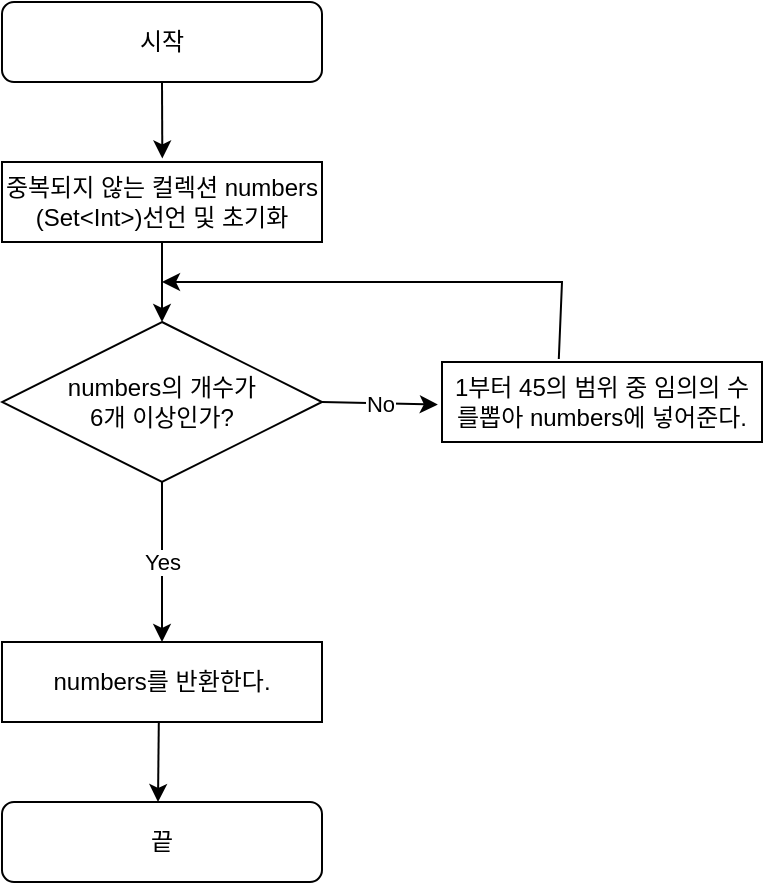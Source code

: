<mxfile version="21.3.4" type="device">
  <diagram id="C5RBs43oDa-KdzZeNtuy" name="Page-1">
    <mxGraphModel dx="2037" dy="779" grid="1" gridSize="10" guides="1" tooltips="1" connect="1" arrows="1" fold="1" page="1" pageScale="1" pageWidth="827" pageHeight="1169" math="0" shadow="0">
      <root>
        <mxCell id="WIyWlLk6GJQsqaUBKTNV-0" />
        <mxCell id="WIyWlLk6GJQsqaUBKTNV-1" parent="WIyWlLk6GJQsqaUBKTNV-0" />
        <mxCell id="WIyWlLk6GJQsqaUBKTNV-3" value="시작" style="rounded=1;whiteSpace=wrap;html=1;fontSize=12;glass=0;strokeWidth=1;shadow=0;" parent="WIyWlLk6GJQsqaUBKTNV-1" vertex="1">
          <mxGeometry x="160" y="40" width="160" height="40" as="geometry" />
        </mxCell>
        <mxCell id="wcHqWn_qchq26EnoUsbB-0" value="" style="endArrow=classic;html=1;rounded=0;exitX=0.5;exitY=1;exitDx=0;exitDy=0;entryX=0.501;entryY=-0.044;entryDx=0;entryDy=0;entryPerimeter=0;" edge="1" parent="WIyWlLk6GJQsqaUBKTNV-1" source="WIyWlLk6GJQsqaUBKTNV-3" target="wcHqWn_qchq26EnoUsbB-1">
          <mxGeometry width="50" height="50" relative="1" as="geometry">
            <mxPoint x="200" y="110" as="sourcePoint" />
            <mxPoint x="220" y="120" as="targetPoint" />
          </mxGeometry>
        </mxCell>
        <mxCell id="wcHqWn_qchq26EnoUsbB-1" value="중복되지 않는 컬렉션 numbers&lt;br&gt;(Set&amp;lt;Int&amp;gt;)선언 및 초기화" style="rounded=0;whiteSpace=wrap;html=1;" vertex="1" parent="WIyWlLk6GJQsqaUBKTNV-1">
          <mxGeometry x="160" y="120" width="160" height="40" as="geometry" />
        </mxCell>
        <mxCell id="wcHqWn_qchq26EnoUsbB-2" value="" style="endArrow=classic;html=1;rounded=0;exitX=0.5;exitY=1;exitDx=0;exitDy=0;" edge="1" parent="WIyWlLk6GJQsqaUBKTNV-1" source="wcHqWn_qchq26EnoUsbB-1" target="wcHqWn_qchq26EnoUsbB-3">
          <mxGeometry width="50" height="50" relative="1" as="geometry">
            <mxPoint x="240" y="240" as="sourcePoint" />
            <mxPoint x="238" y="200" as="targetPoint" />
          </mxGeometry>
        </mxCell>
        <mxCell id="wcHqWn_qchq26EnoUsbB-3" value="numbers의 개수가&lt;br&gt;6개 이상인가?" style="rhombus;whiteSpace=wrap;html=1;" vertex="1" parent="WIyWlLk6GJQsqaUBKTNV-1">
          <mxGeometry x="160" y="200" width="160" height="80" as="geometry" />
        </mxCell>
        <mxCell id="wcHqWn_qchq26EnoUsbB-4" value="" style="endArrow=classic;html=1;rounded=0;entryX=-0.013;entryY=0.532;entryDx=0;entryDy=0;entryPerimeter=0;" edge="1" parent="WIyWlLk6GJQsqaUBKTNV-1" target="wcHqWn_qchq26EnoUsbB-6">
          <mxGeometry relative="1" as="geometry">
            <mxPoint x="320" y="240" as="sourcePoint" />
            <mxPoint x="320" y="320" as="targetPoint" />
          </mxGeometry>
        </mxCell>
        <mxCell id="wcHqWn_qchq26EnoUsbB-5" value="No" style="edgeLabel;resizable=0;html=1;align=center;verticalAlign=middle;" connectable="0" vertex="1" parent="wcHqWn_qchq26EnoUsbB-4">
          <mxGeometry relative="1" as="geometry" />
        </mxCell>
        <mxCell id="wcHqWn_qchq26EnoUsbB-6" value="1부터 45의 범위 중 임의의 수를뽑아 numbers에 넣어준다." style="rounded=0;whiteSpace=wrap;html=1;" vertex="1" parent="WIyWlLk6GJQsqaUBKTNV-1">
          <mxGeometry x="380" y="220" width="160" height="40" as="geometry" />
        </mxCell>
        <mxCell id="wcHqWn_qchq26EnoUsbB-7" value="" style="endArrow=classic;html=1;rounded=0;exitX=0.365;exitY=-0.038;exitDx=0;exitDy=0;exitPerimeter=0;" edge="1" parent="WIyWlLk6GJQsqaUBKTNV-1" source="wcHqWn_qchq26EnoUsbB-6">
          <mxGeometry width="50" height="50" relative="1" as="geometry">
            <mxPoint x="470" y="200" as="sourcePoint" />
            <mxPoint x="240" y="180" as="targetPoint" />
            <Array as="points">
              <mxPoint x="440" y="180" />
            </Array>
          </mxGeometry>
        </mxCell>
        <mxCell id="wcHqWn_qchq26EnoUsbB-8" value="" style="endArrow=classic;html=1;rounded=0;" edge="1" parent="WIyWlLk6GJQsqaUBKTNV-1">
          <mxGeometry relative="1" as="geometry">
            <mxPoint x="240" y="280" as="sourcePoint" />
            <mxPoint x="240" y="360" as="targetPoint" />
          </mxGeometry>
        </mxCell>
        <mxCell id="wcHqWn_qchq26EnoUsbB-9" value="Yes" style="edgeLabel;resizable=0;html=1;align=center;verticalAlign=middle;" connectable="0" vertex="1" parent="wcHqWn_qchq26EnoUsbB-8">
          <mxGeometry relative="1" as="geometry" />
        </mxCell>
        <mxCell id="wcHqWn_qchq26EnoUsbB-10" value="numbers를 반환한다." style="rounded=0;whiteSpace=wrap;html=1;" vertex="1" parent="WIyWlLk6GJQsqaUBKTNV-1">
          <mxGeometry x="160" y="360" width="160" height="40" as="geometry" />
        </mxCell>
        <mxCell id="wcHqWn_qchq26EnoUsbB-11" value="" style="endArrow=classic;html=1;rounded=0;exitX=0.49;exitY=1.011;exitDx=0;exitDy=0;exitPerimeter=0;" edge="1" parent="WIyWlLk6GJQsqaUBKTNV-1" source="wcHqWn_qchq26EnoUsbB-10">
          <mxGeometry width="50" height="50" relative="1" as="geometry">
            <mxPoint x="270" y="460" as="sourcePoint" />
            <mxPoint x="238" y="440" as="targetPoint" />
          </mxGeometry>
        </mxCell>
        <mxCell id="wcHqWn_qchq26EnoUsbB-13" value="끝" style="rounded=1;whiteSpace=wrap;html=1;" vertex="1" parent="WIyWlLk6GJQsqaUBKTNV-1">
          <mxGeometry x="160" y="440" width="160" height="40" as="geometry" />
        </mxCell>
      </root>
    </mxGraphModel>
  </diagram>
</mxfile>
